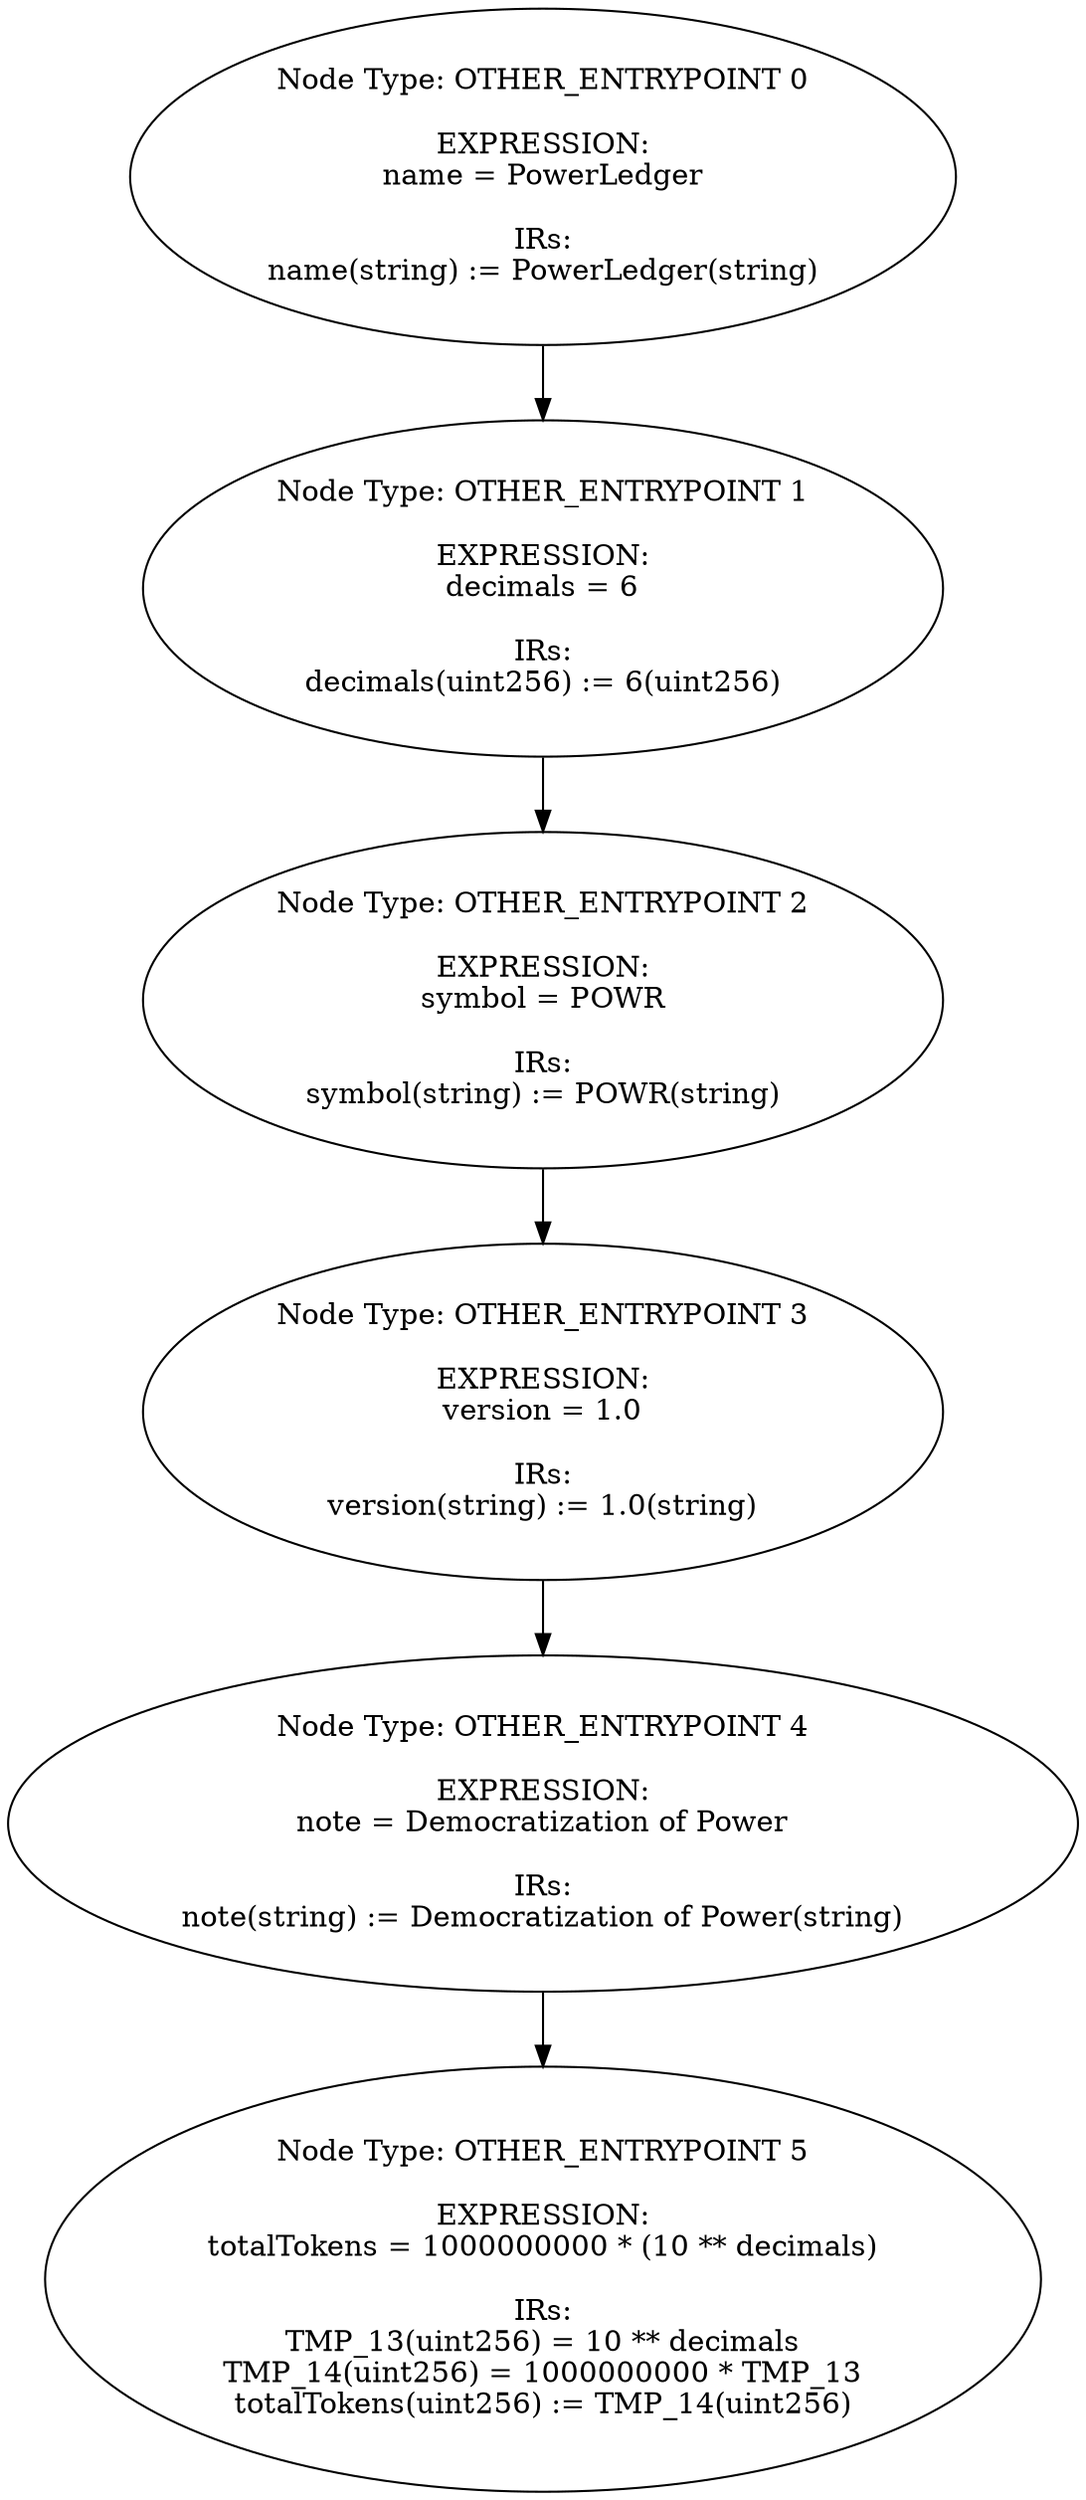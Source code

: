 digraph{
0[label="Node Type: OTHER_ENTRYPOINT 0

EXPRESSION:
name = PowerLedger

IRs:
name(string) := PowerLedger(string)"];
0->1;
1[label="Node Type: OTHER_ENTRYPOINT 1

EXPRESSION:
decimals = 6

IRs:
decimals(uint256) := 6(uint256)"];
1->2;
2[label="Node Type: OTHER_ENTRYPOINT 2

EXPRESSION:
symbol = POWR

IRs:
symbol(string) := POWR(string)"];
2->3;
3[label="Node Type: OTHER_ENTRYPOINT 3

EXPRESSION:
version = 1.0

IRs:
version(string) := 1.0(string)"];
3->4;
4[label="Node Type: OTHER_ENTRYPOINT 4

EXPRESSION:
note = Democratization of Power

IRs:
note(string) := Democratization of Power(string)"];
4->5;
5[label="Node Type: OTHER_ENTRYPOINT 5

EXPRESSION:
totalTokens = 1000000000 * (10 ** decimals)

IRs:
TMP_13(uint256) = 10 ** decimals
TMP_14(uint256) = 1000000000 * TMP_13
totalTokens(uint256) := TMP_14(uint256)"];
}
